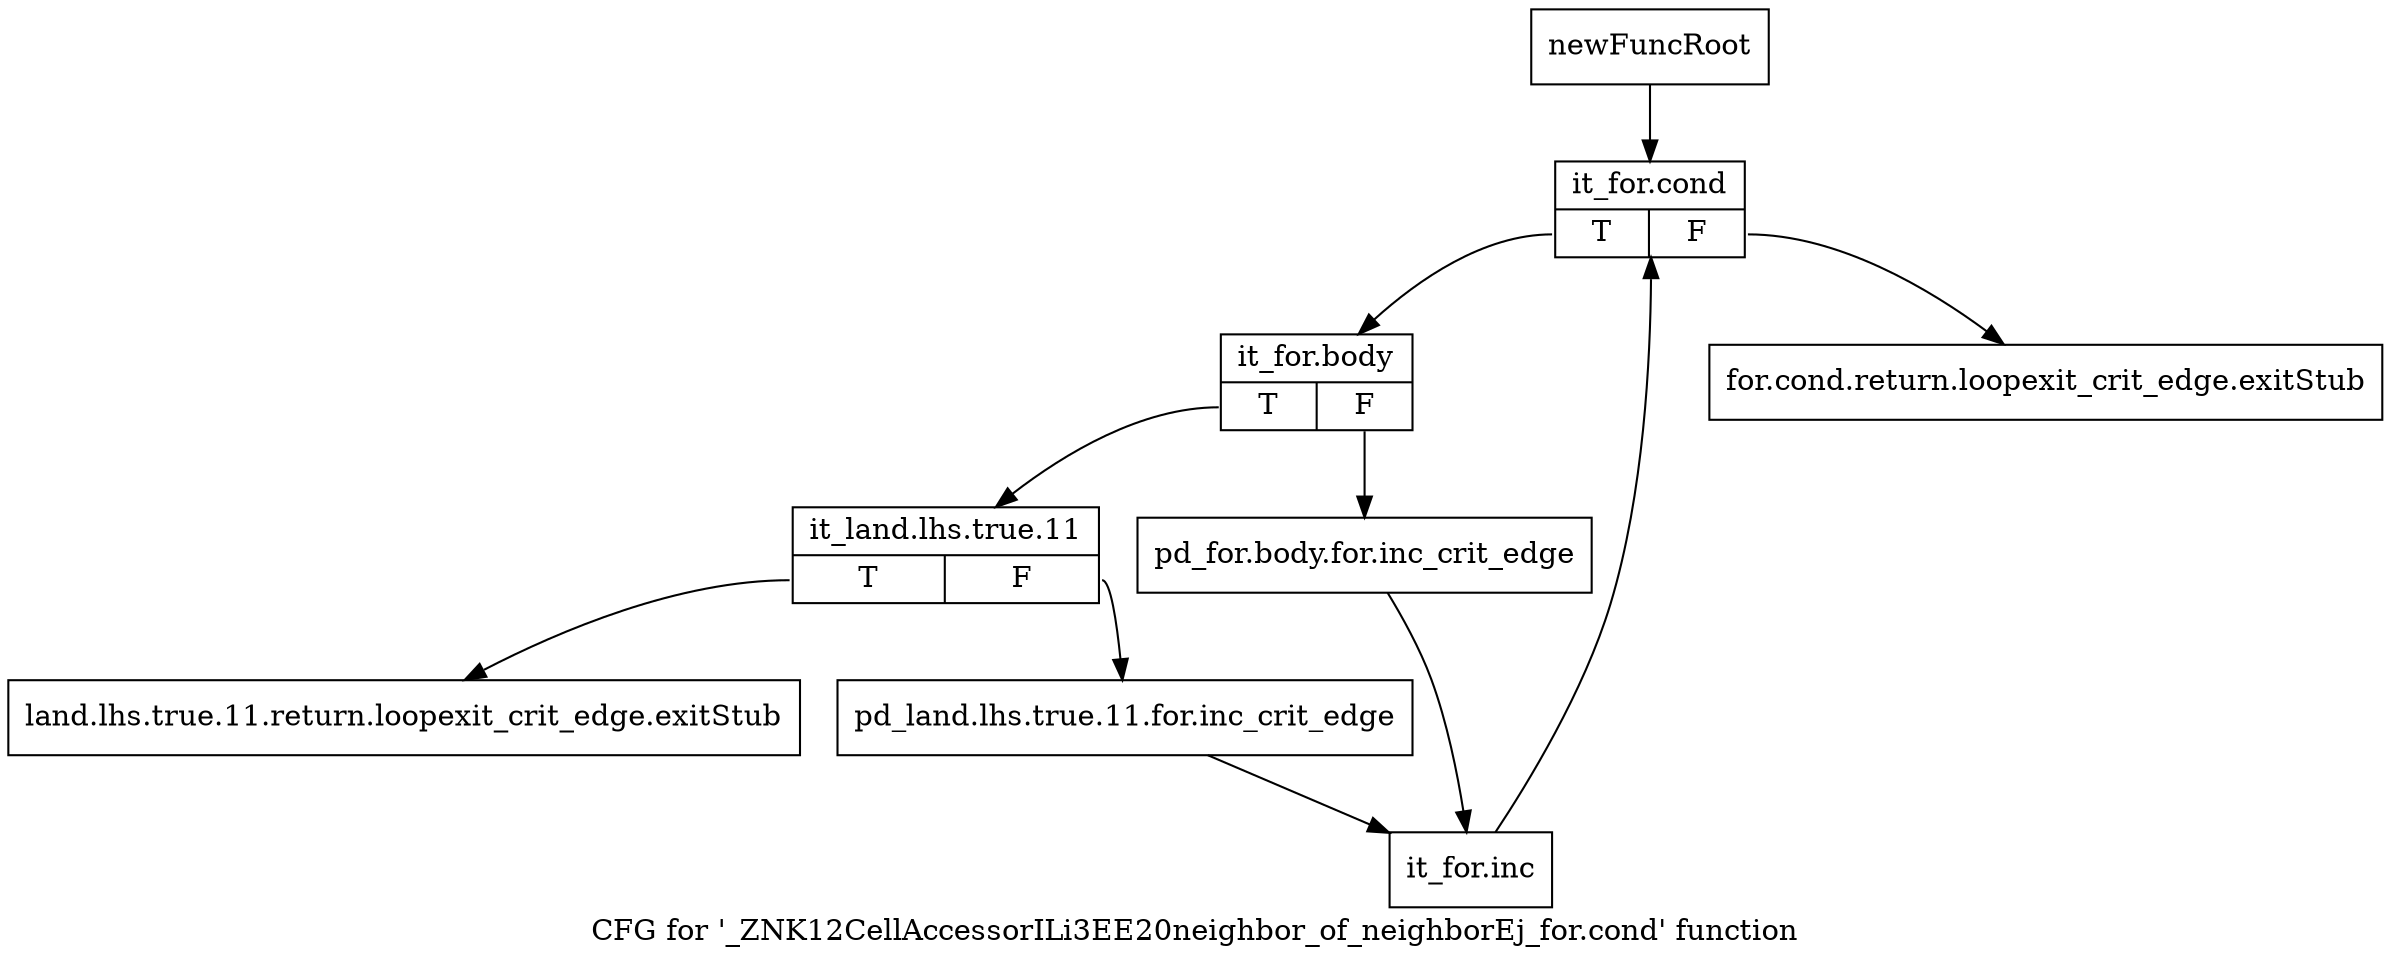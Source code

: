 digraph "CFG for '_ZNK12CellAccessorILi3EE20neighbor_of_neighborEj_for.cond' function" {
	label="CFG for '_ZNK12CellAccessorILi3EE20neighbor_of_neighborEj_for.cond' function";

	Node0x98e1160 [shape=record,label="{newFuncRoot}"];
	Node0x98e1160 -> Node0x98e1680;
	Node0x98e15e0 [shape=record,label="{for.cond.return.loopexit_crit_edge.exitStub}"];
	Node0x98e1630 [shape=record,label="{land.lhs.true.11.return.loopexit_crit_edge.exitStub}"];
	Node0x98e1680 [shape=record,label="{it_for.cond|{<s0>T|<s1>F}}"];
	Node0x98e1680:s0 -> Node0x98e16d0;
	Node0x98e1680:s1 -> Node0x98e15e0;
	Node0x98e16d0 [shape=record,label="{it_for.body|{<s0>T|<s1>F}}"];
	Node0x98e16d0:s0 -> Node0x98e1770;
	Node0x98e16d0:s1 -> Node0x98e1720;
	Node0x98e1720 [shape=record,label="{pd_for.body.for.inc_crit_edge}"];
	Node0x98e1720 -> Node0x98e1810;
	Node0x98e1770 [shape=record,label="{it_land.lhs.true.11|{<s0>T|<s1>F}}"];
	Node0x98e1770:s0 -> Node0x98e1630;
	Node0x98e1770:s1 -> Node0x98e17c0;
	Node0x98e17c0 [shape=record,label="{pd_land.lhs.true.11.for.inc_crit_edge}"];
	Node0x98e17c0 -> Node0x98e1810;
	Node0x98e1810 [shape=record,label="{it_for.inc}"];
	Node0x98e1810 -> Node0x98e1680;
}

